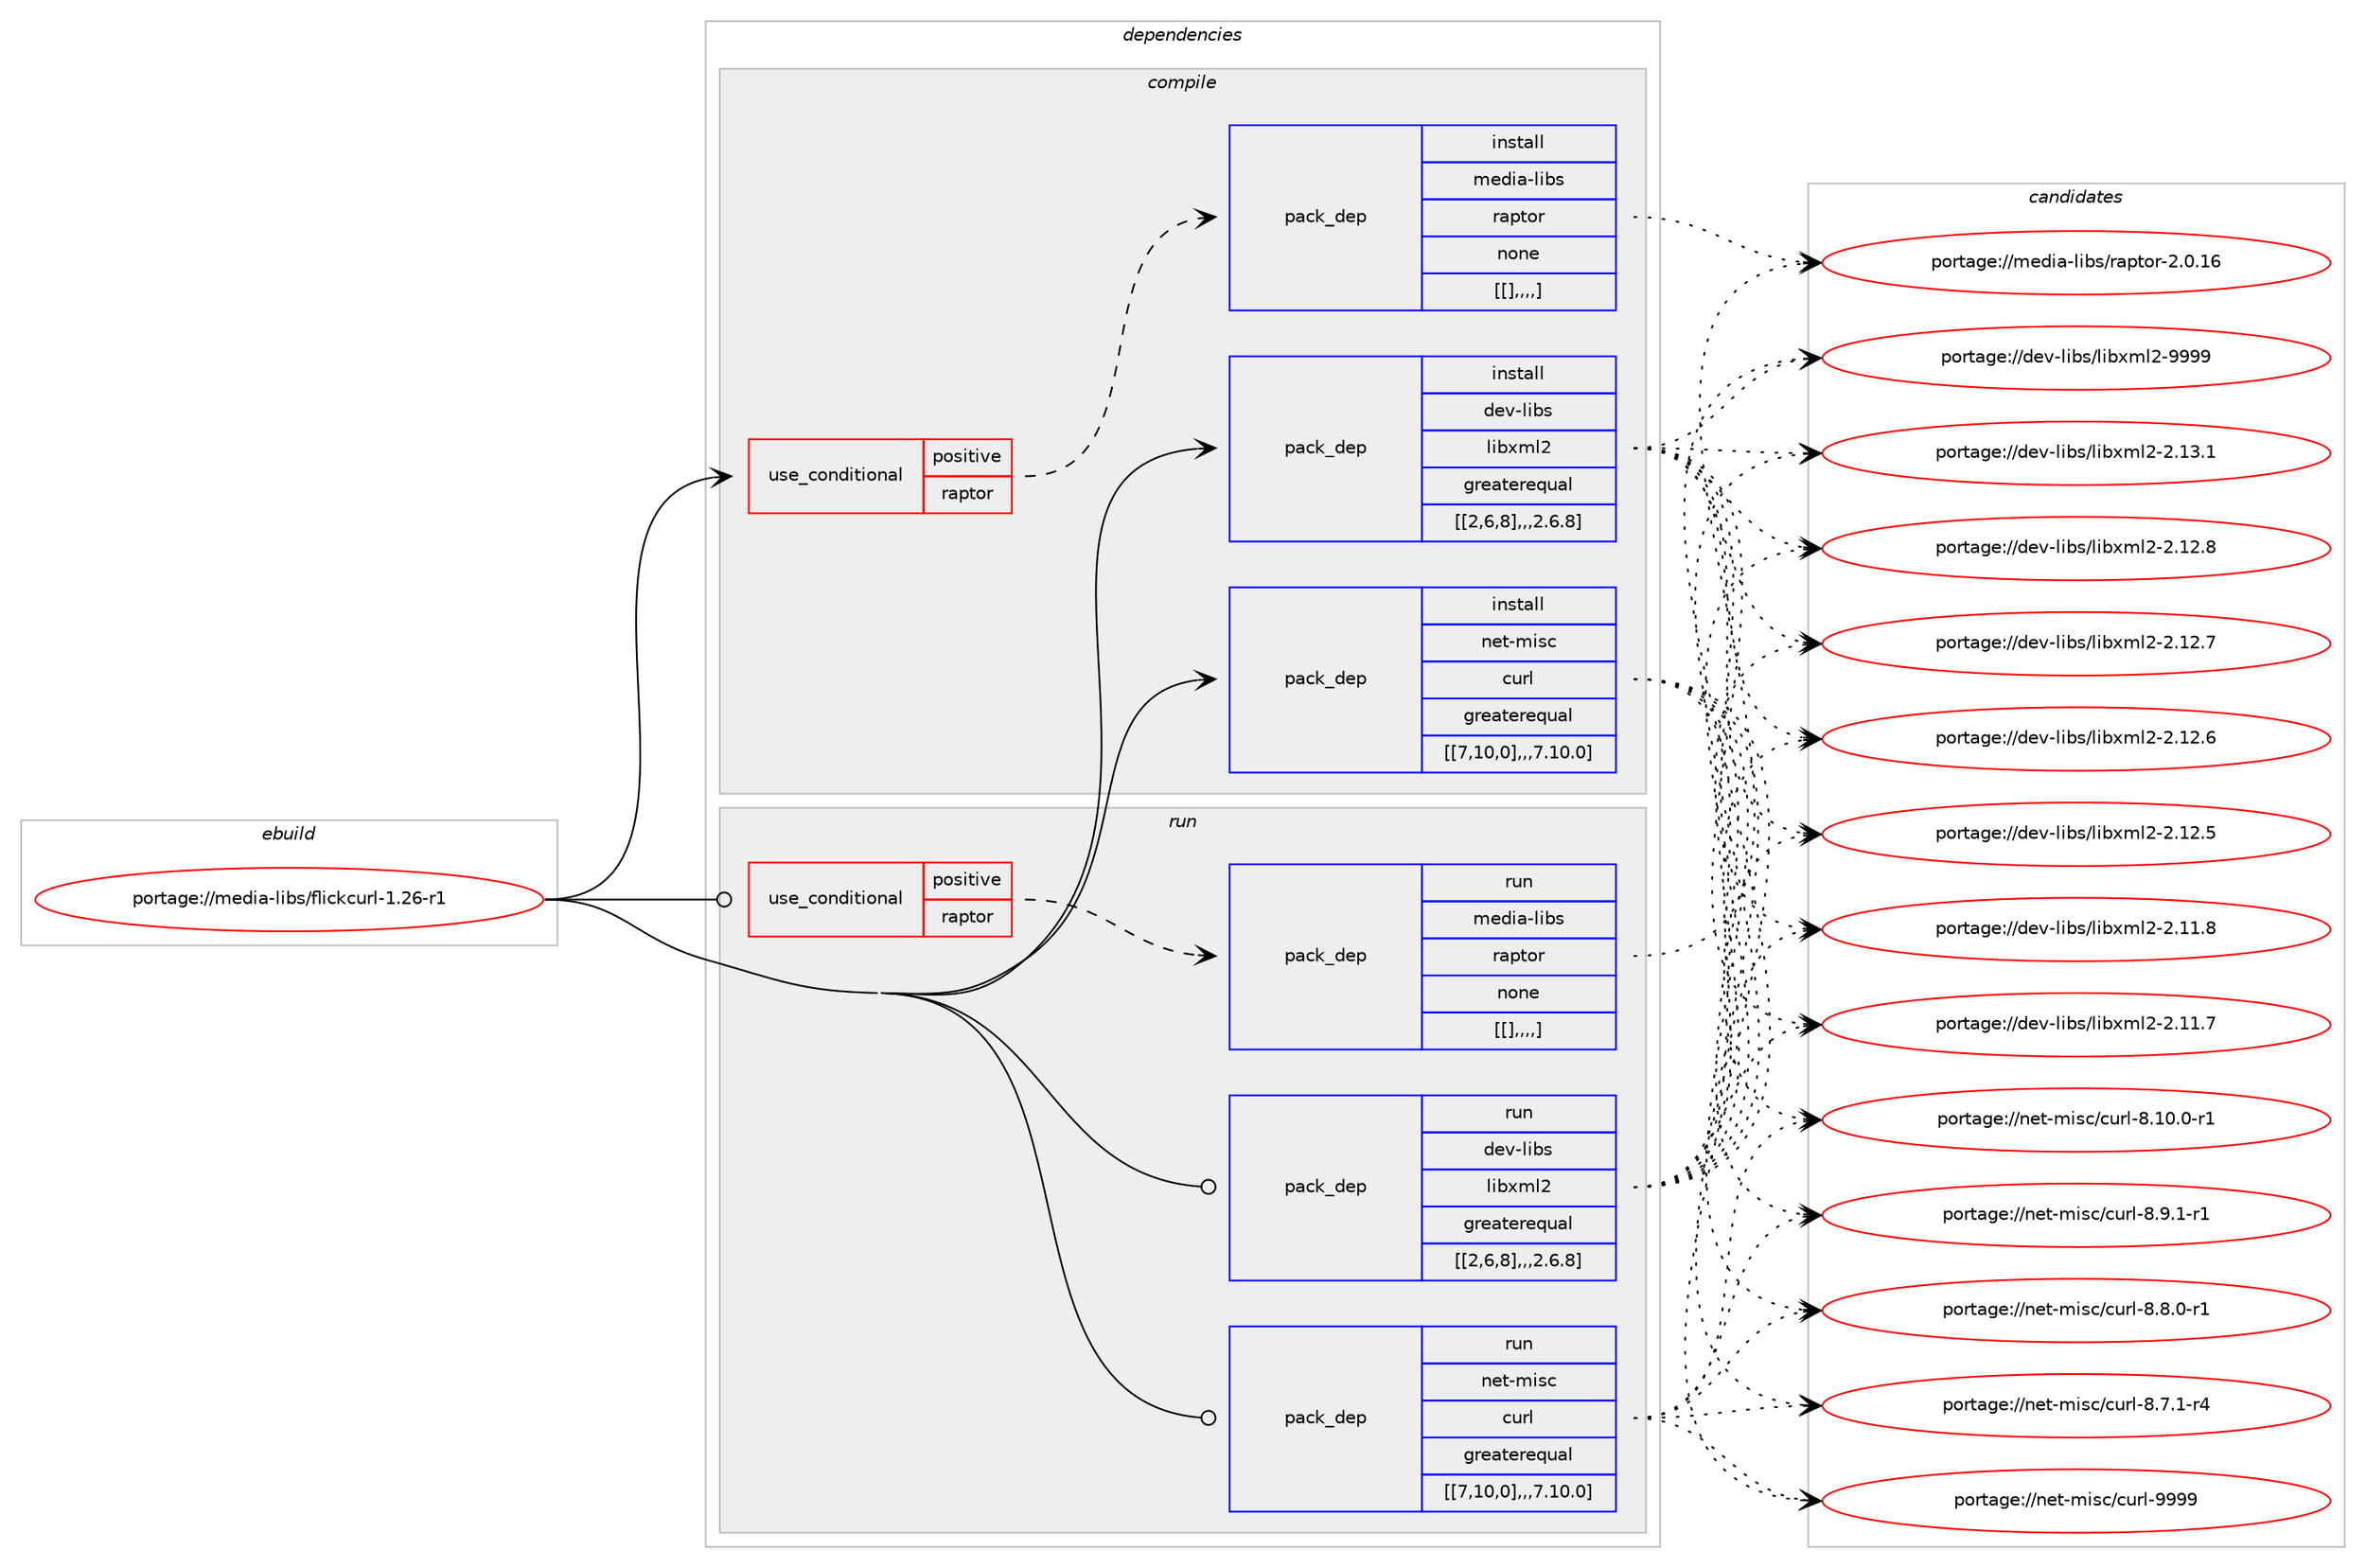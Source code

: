 digraph prolog {

# *************
# Graph options
# *************

newrank=true;
concentrate=true;
compound=true;
graph [rankdir=LR,fontname=Helvetica,fontsize=10,ranksep=1.5];#, ranksep=2.5, nodesep=0.2];
edge  [arrowhead=vee];
node  [fontname=Helvetica,fontsize=10];

# **********
# The ebuild
# **********

subgraph cluster_leftcol {
color=gray;
label=<<i>ebuild</i>>;
id [label="portage://media-libs/flickcurl-1.26-r1", color=red, width=4, href="../media-libs/flickcurl-1.26-r1.svg"];
}

# ****************
# The dependencies
# ****************

subgraph cluster_midcol {
color=gray;
label=<<i>dependencies</i>>;
subgraph cluster_compile {
fillcolor="#eeeeee";
style=filled;
label=<<i>compile</i>>;
subgraph cond77879 {
dependency312200 [label=<<TABLE BORDER="0" CELLBORDER="1" CELLSPACING="0" CELLPADDING="4"><TR><TD ROWSPAN="3" CELLPADDING="10">use_conditional</TD></TR><TR><TD>positive</TD></TR><TR><TD>raptor</TD></TR></TABLE>>, shape=none, color=red];
subgraph pack231798 {
dependency312201 [label=<<TABLE BORDER="0" CELLBORDER="1" CELLSPACING="0" CELLPADDING="4" WIDTH="220"><TR><TD ROWSPAN="6" CELLPADDING="30">pack_dep</TD></TR><TR><TD WIDTH="110">install</TD></TR><TR><TD>media-libs</TD></TR><TR><TD>raptor</TD></TR><TR><TD>none</TD></TR><TR><TD>[[],,,,]</TD></TR></TABLE>>, shape=none, color=blue];
}
dependency312200:e -> dependency312201:w [weight=20,style="dashed",arrowhead="vee"];
}
id:e -> dependency312200:w [weight=20,style="solid",arrowhead="vee"];
subgraph pack231799 {
dependency312202 [label=<<TABLE BORDER="0" CELLBORDER="1" CELLSPACING="0" CELLPADDING="4" WIDTH="220"><TR><TD ROWSPAN="6" CELLPADDING="30">pack_dep</TD></TR><TR><TD WIDTH="110">install</TD></TR><TR><TD>dev-libs</TD></TR><TR><TD>libxml2</TD></TR><TR><TD>greaterequal</TD></TR><TR><TD>[[2,6,8],,,2.6.8]</TD></TR></TABLE>>, shape=none, color=blue];
}
id:e -> dependency312202:w [weight=20,style="solid",arrowhead="vee"];
subgraph pack231800 {
dependency312203 [label=<<TABLE BORDER="0" CELLBORDER="1" CELLSPACING="0" CELLPADDING="4" WIDTH="220"><TR><TD ROWSPAN="6" CELLPADDING="30">pack_dep</TD></TR><TR><TD WIDTH="110">install</TD></TR><TR><TD>net-misc</TD></TR><TR><TD>curl</TD></TR><TR><TD>greaterequal</TD></TR><TR><TD>[[7,10,0],,,7.10.0]</TD></TR></TABLE>>, shape=none, color=blue];
}
id:e -> dependency312203:w [weight=20,style="solid",arrowhead="vee"];
}
subgraph cluster_compileandrun {
fillcolor="#eeeeee";
style=filled;
label=<<i>compile and run</i>>;
}
subgraph cluster_run {
fillcolor="#eeeeee";
style=filled;
label=<<i>run</i>>;
subgraph cond77880 {
dependency312204 [label=<<TABLE BORDER="0" CELLBORDER="1" CELLSPACING="0" CELLPADDING="4"><TR><TD ROWSPAN="3" CELLPADDING="10">use_conditional</TD></TR><TR><TD>positive</TD></TR><TR><TD>raptor</TD></TR></TABLE>>, shape=none, color=red];
subgraph pack231801 {
dependency312205 [label=<<TABLE BORDER="0" CELLBORDER="1" CELLSPACING="0" CELLPADDING="4" WIDTH="220"><TR><TD ROWSPAN="6" CELLPADDING="30">pack_dep</TD></TR><TR><TD WIDTH="110">run</TD></TR><TR><TD>media-libs</TD></TR><TR><TD>raptor</TD></TR><TR><TD>none</TD></TR><TR><TD>[[],,,,]</TD></TR></TABLE>>, shape=none, color=blue];
}
dependency312204:e -> dependency312205:w [weight=20,style="dashed",arrowhead="vee"];
}
id:e -> dependency312204:w [weight=20,style="solid",arrowhead="odot"];
subgraph pack231802 {
dependency312206 [label=<<TABLE BORDER="0" CELLBORDER="1" CELLSPACING="0" CELLPADDING="4" WIDTH="220"><TR><TD ROWSPAN="6" CELLPADDING="30">pack_dep</TD></TR><TR><TD WIDTH="110">run</TD></TR><TR><TD>dev-libs</TD></TR><TR><TD>libxml2</TD></TR><TR><TD>greaterequal</TD></TR><TR><TD>[[2,6,8],,,2.6.8]</TD></TR></TABLE>>, shape=none, color=blue];
}
id:e -> dependency312206:w [weight=20,style="solid",arrowhead="odot"];
subgraph pack231803 {
dependency312207 [label=<<TABLE BORDER="0" CELLBORDER="1" CELLSPACING="0" CELLPADDING="4" WIDTH="220"><TR><TD ROWSPAN="6" CELLPADDING="30">pack_dep</TD></TR><TR><TD WIDTH="110">run</TD></TR><TR><TD>net-misc</TD></TR><TR><TD>curl</TD></TR><TR><TD>greaterequal</TD></TR><TR><TD>[[7,10,0],,,7.10.0]</TD></TR></TABLE>>, shape=none, color=blue];
}
id:e -> dependency312207:w [weight=20,style="solid",arrowhead="odot"];
}
}

# **************
# The candidates
# **************

subgraph cluster_choices {
rank=same;
color=gray;
label=<<i>candidates</i>>;

subgraph choice231798 {
color=black;
nodesep=1;
choice109101100105974510810598115471149711211611111445504648464954 [label="portage://media-libs/raptor-2.0.16", color=red, width=4,href="../media-libs/raptor-2.0.16.svg"];
dependency312201:e -> choice109101100105974510810598115471149711211611111445504648464954:w [style=dotted,weight="100"];
}
subgraph choice231799 {
color=black;
nodesep=1;
choice10010111845108105981154710810598120109108504557575757 [label="portage://dev-libs/libxml2-9999", color=red, width=4,href="../dev-libs/libxml2-9999.svg"];
choice100101118451081059811547108105981201091085045504649514649 [label="portage://dev-libs/libxml2-2.13.1", color=red, width=4,href="../dev-libs/libxml2-2.13.1.svg"];
choice100101118451081059811547108105981201091085045504649504656 [label="portage://dev-libs/libxml2-2.12.8", color=red, width=4,href="../dev-libs/libxml2-2.12.8.svg"];
choice100101118451081059811547108105981201091085045504649504655 [label="portage://dev-libs/libxml2-2.12.7", color=red, width=4,href="../dev-libs/libxml2-2.12.7.svg"];
choice100101118451081059811547108105981201091085045504649504654 [label="portage://dev-libs/libxml2-2.12.6", color=red, width=4,href="../dev-libs/libxml2-2.12.6.svg"];
choice100101118451081059811547108105981201091085045504649504653 [label="portage://dev-libs/libxml2-2.12.5", color=red, width=4,href="../dev-libs/libxml2-2.12.5.svg"];
choice100101118451081059811547108105981201091085045504649494656 [label="portage://dev-libs/libxml2-2.11.8", color=red, width=4,href="../dev-libs/libxml2-2.11.8.svg"];
choice100101118451081059811547108105981201091085045504649494655 [label="portage://dev-libs/libxml2-2.11.7", color=red, width=4,href="../dev-libs/libxml2-2.11.7.svg"];
dependency312202:e -> choice10010111845108105981154710810598120109108504557575757:w [style=dotted,weight="100"];
dependency312202:e -> choice100101118451081059811547108105981201091085045504649514649:w [style=dotted,weight="100"];
dependency312202:e -> choice100101118451081059811547108105981201091085045504649504656:w [style=dotted,weight="100"];
dependency312202:e -> choice100101118451081059811547108105981201091085045504649504655:w [style=dotted,weight="100"];
dependency312202:e -> choice100101118451081059811547108105981201091085045504649504654:w [style=dotted,weight="100"];
dependency312202:e -> choice100101118451081059811547108105981201091085045504649504653:w [style=dotted,weight="100"];
dependency312202:e -> choice100101118451081059811547108105981201091085045504649494656:w [style=dotted,weight="100"];
dependency312202:e -> choice100101118451081059811547108105981201091085045504649494655:w [style=dotted,weight="100"];
}
subgraph choice231800 {
color=black;
nodesep=1;
choice110101116451091051159947991171141084557575757 [label="portage://net-misc/curl-9999", color=red, width=4,href="../net-misc/curl-9999.svg"];
choice11010111645109105115994799117114108455646494846484511449 [label="portage://net-misc/curl-8.10.0-r1", color=red, width=4,href="../net-misc/curl-8.10.0-r1.svg"];
choice110101116451091051159947991171141084556465746494511449 [label="portage://net-misc/curl-8.9.1-r1", color=red, width=4,href="../net-misc/curl-8.9.1-r1.svg"];
choice110101116451091051159947991171141084556465646484511449 [label="portage://net-misc/curl-8.8.0-r1", color=red, width=4,href="../net-misc/curl-8.8.0-r1.svg"];
choice110101116451091051159947991171141084556465546494511452 [label="portage://net-misc/curl-8.7.1-r4", color=red, width=4,href="../net-misc/curl-8.7.1-r4.svg"];
dependency312203:e -> choice110101116451091051159947991171141084557575757:w [style=dotted,weight="100"];
dependency312203:e -> choice11010111645109105115994799117114108455646494846484511449:w [style=dotted,weight="100"];
dependency312203:e -> choice110101116451091051159947991171141084556465746494511449:w [style=dotted,weight="100"];
dependency312203:e -> choice110101116451091051159947991171141084556465646484511449:w [style=dotted,weight="100"];
dependency312203:e -> choice110101116451091051159947991171141084556465546494511452:w [style=dotted,weight="100"];
}
subgraph choice231801 {
color=black;
nodesep=1;
choice109101100105974510810598115471149711211611111445504648464954 [label="portage://media-libs/raptor-2.0.16", color=red, width=4,href="../media-libs/raptor-2.0.16.svg"];
dependency312205:e -> choice109101100105974510810598115471149711211611111445504648464954:w [style=dotted,weight="100"];
}
subgraph choice231802 {
color=black;
nodesep=1;
choice10010111845108105981154710810598120109108504557575757 [label="portage://dev-libs/libxml2-9999", color=red, width=4,href="../dev-libs/libxml2-9999.svg"];
choice100101118451081059811547108105981201091085045504649514649 [label="portage://dev-libs/libxml2-2.13.1", color=red, width=4,href="../dev-libs/libxml2-2.13.1.svg"];
choice100101118451081059811547108105981201091085045504649504656 [label="portage://dev-libs/libxml2-2.12.8", color=red, width=4,href="../dev-libs/libxml2-2.12.8.svg"];
choice100101118451081059811547108105981201091085045504649504655 [label="portage://dev-libs/libxml2-2.12.7", color=red, width=4,href="../dev-libs/libxml2-2.12.7.svg"];
choice100101118451081059811547108105981201091085045504649504654 [label="portage://dev-libs/libxml2-2.12.6", color=red, width=4,href="../dev-libs/libxml2-2.12.6.svg"];
choice100101118451081059811547108105981201091085045504649504653 [label="portage://dev-libs/libxml2-2.12.5", color=red, width=4,href="../dev-libs/libxml2-2.12.5.svg"];
choice100101118451081059811547108105981201091085045504649494656 [label="portage://dev-libs/libxml2-2.11.8", color=red, width=4,href="../dev-libs/libxml2-2.11.8.svg"];
choice100101118451081059811547108105981201091085045504649494655 [label="portage://dev-libs/libxml2-2.11.7", color=red, width=4,href="../dev-libs/libxml2-2.11.7.svg"];
dependency312206:e -> choice10010111845108105981154710810598120109108504557575757:w [style=dotted,weight="100"];
dependency312206:e -> choice100101118451081059811547108105981201091085045504649514649:w [style=dotted,weight="100"];
dependency312206:e -> choice100101118451081059811547108105981201091085045504649504656:w [style=dotted,weight="100"];
dependency312206:e -> choice100101118451081059811547108105981201091085045504649504655:w [style=dotted,weight="100"];
dependency312206:e -> choice100101118451081059811547108105981201091085045504649504654:w [style=dotted,weight="100"];
dependency312206:e -> choice100101118451081059811547108105981201091085045504649504653:w [style=dotted,weight="100"];
dependency312206:e -> choice100101118451081059811547108105981201091085045504649494656:w [style=dotted,weight="100"];
dependency312206:e -> choice100101118451081059811547108105981201091085045504649494655:w [style=dotted,weight="100"];
}
subgraph choice231803 {
color=black;
nodesep=1;
choice110101116451091051159947991171141084557575757 [label="portage://net-misc/curl-9999", color=red, width=4,href="../net-misc/curl-9999.svg"];
choice11010111645109105115994799117114108455646494846484511449 [label="portage://net-misc/curl-8.10.0-r1", color=red, width=4,href="../net-misc/curl-8.10.0-r1.svg"];
choice110101116451091051159947991171141084556465746494511449 [label="portage://net-misc/curl-8.9.1-r1", color=red, width=4,href="../net-misc/curl-8.9.1-r1.svg"];
choice110101116451091051159947991171141084556465646484511449 [label="portage://net-misc/curl-8.8.0-r1", color=red, width=4,href="../net-misc/curl-8.8.0-r1.svg"];
choice110101116451091051159947991171141084556465546494511452 [label="portage://net-misc/curl-8.7.1-r4", color=red, width=4,href="../net-misc/curl-8.7.1-r4.svg"];
dependency312207:e -> choice110101116451091051159947991171141084557575757:w [style=dotted,weight="100"];
dependency312207:e -> choice11010111645109105115994799117114108455646494846484511449:w [style=dotted,weight="100"];
dependency312207:e -> choice110101116451091051159947991171141084556465746494511449:w [style=dotted,weight="100"];
dependency312207:e -> choice110101116451091051159947991171141084556465646484511449:w [style=dotted,weight="100"];
dependency312207:e -> choice110101116451091051159947991171141084556465546494511452:w [style=dotted,weight="100"];
}
}

}
